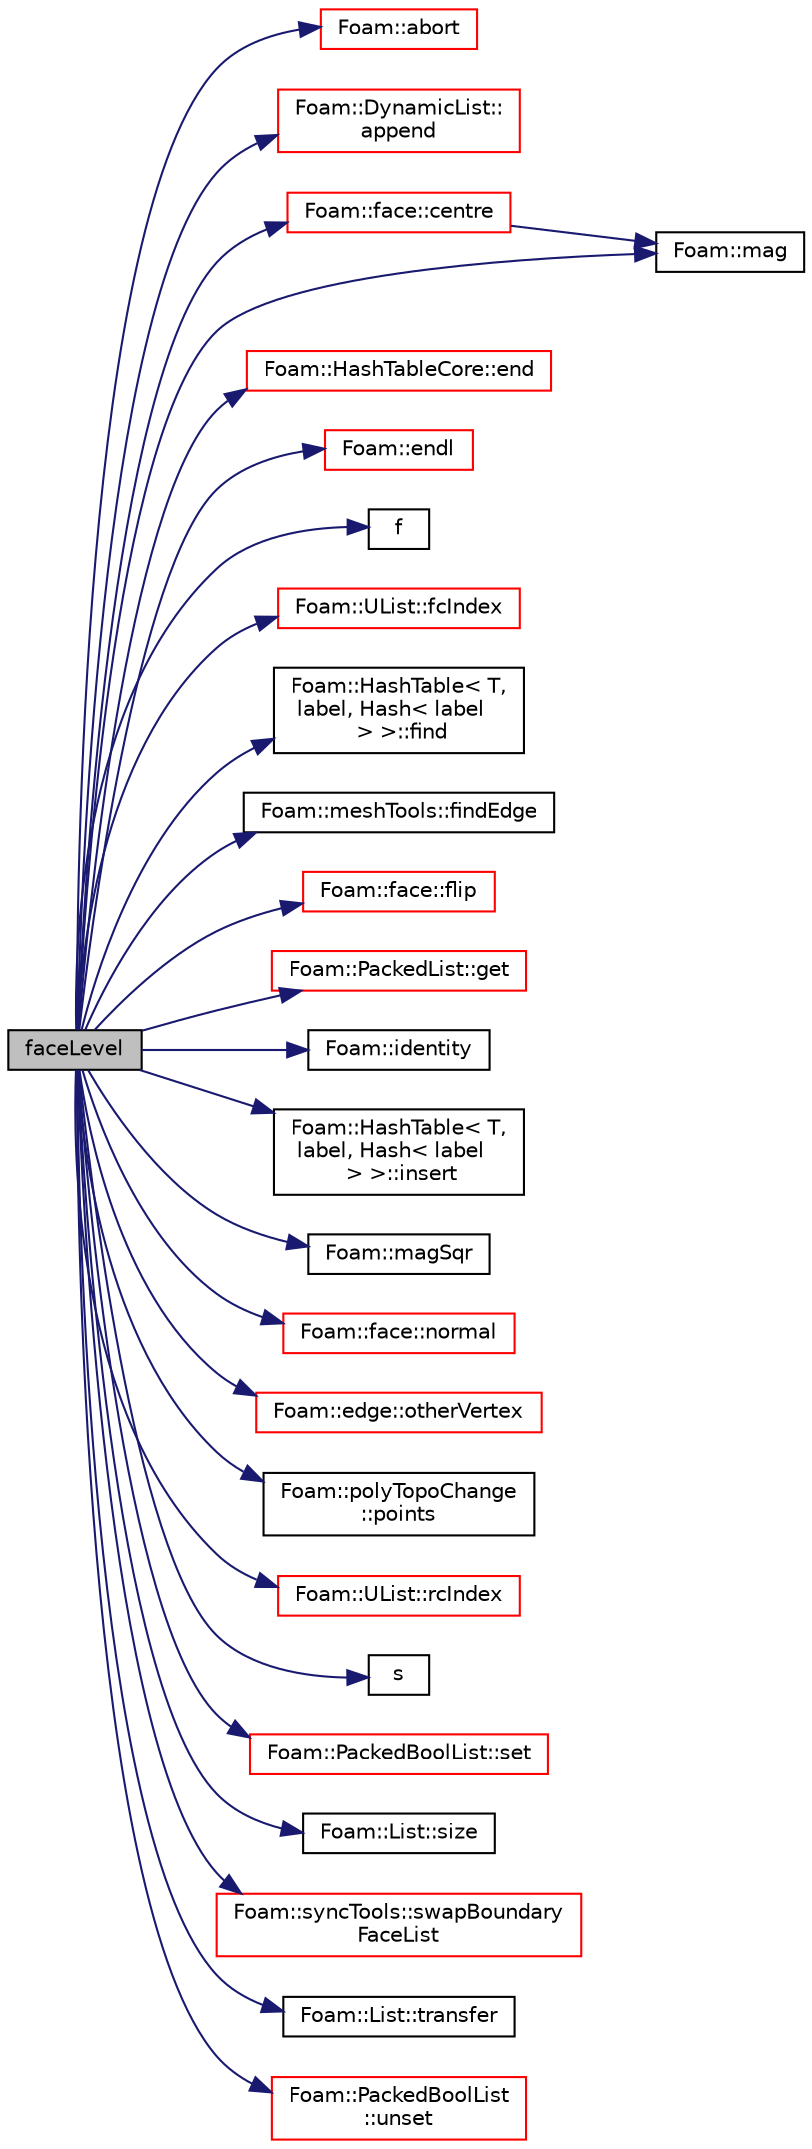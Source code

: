 digraph "faceLevel"
{
  bgcolor="transparent";
  edge [fontname="Helvetica",fontsize="10",labelfontname="Helvetica",labelfontsize="10"];
  node [fontname="Helvetica",fontsize="10",shape=record];
  rankdir="LR";
  Node1 [label="faceLevel",height=0.2,width=0.4,color="black", fillcolor="grey75", style="filled", fontcolor="black"];
  Node1 -> Node2 [color="midnightblue",fontsize="10",style="solid",fontname="Helvetica"];
  Node2 [label="Foam::abort",height=0.2,width=0.4,color="red",URL="$a10887.html#a447107a607d03e417307c203fa5fb44b"];
  Node1 -> Node3 [color="midnightblue",fontsize="10",style="solid",fontname="Helvetica"];
  Node3 [label="Foam::DynamicList::\lappend",height=0.2,width=0.4,color="red",URL="$a00608.html#a7b67b42af715604376ad63a681dee6d8",tooltip="Append an element at the end of the list. "];
  Node1 -> Node4 [color="midnightblue",fontsize="10",style="solid",fontname="Helvetica"];
  Node4 [label="Foam::face::centre",height=0.2,width=0.4,color="red",URL="$a00719.html#ae686335a8e426b97037d6845043b7151",tooltip="Centre point of face. "];
  Node4 -> Node5 [color="midnightblue",fontsize="10",style="solid",fontname="Helvetica"];
  Node5 [label="Foam::mag",height=0.2,width=0.4,color="black",URL="$a10887.html#a929da2a3fdcf3dacbbe0487d3a330dae"];
  Node1 -> Node6 [color="midnightblue",fontsize="10",style="solid",fontname="Helvetica"];
  Node6 [label="Foam::HashTableCore::end",height=0.2,width=0.4,color="red",URL="$a00995.html#a540580a296c0ff351686ceb4f27b6fe6",tooltip="iteratorEnd set to beyond the end of any HashTable "];
  Node1 -> Node7 [color="midnightblue",fontsize="10",style="solid",fontname="Helvetica"];
  Node7 [label="Foam::endl",height=0.2,width=0.4,color="red",URL="$a10887.html#a2db8fe02a0d3909e9351bb4275b23ce4",tooltip="Add newline and flush stream. "];
  Node1 -> Node8 [color="midnightblue",fontsize="10",style="solid",fontname="Helvetica"];
  Node8 [label="f",height=0.2,width=0.4,color="black",URL="$a04064.html#a888be93833ac7a23170555c69c690288"];
  Node1 -> Node9 [color="midnightblue",fontsize="10",style="solid",fontname="Helvetica"];
  Node9 [label="Foam::UList::fcIndex",height=0.2,width=0.4,color="red",URL="$a02842.html#af4d05e19e6cdc80f0c7acd5bbe250f69",tooltip="Return the forward circular index, i.e. the next index. "];
  Node1 -> Node10 [color="midnightblue",fontsize="10",style="solid",fontname="Helvetica"];
  Node10 [label="Foam::HashTable\< T,\l label, Hash\< label\l \> \>::find",height=0.2,width=0.4,color="black",URL="$a00994.html#a76b2c74ebd9f33fa9f76261b027ffc11",tooltip="Find and return an iterator set at the hashedEntry. "];
  Node1 -> Node11 [color="midnightblue",fontsize="10",style="solid",fontname="Helvetica"];
  Node11 [label="Foam::meshTools::findEdge",height=0.2,width=0.4,color="black",URL="$a10943.html#a503ac13f2a78e2ef3c8630ae73a4c0fd",tooltip="Return edge among candidates that uses the two vertices. "];
  Node1 -> Node12 [color="midnightblue",fontsize="10",style="solid",fontname="Helvetica"];
  Node12 [label="Foam::face::flip",height=0.2,width=0.4,color="red",URL="$a00719.html#a126cb0362ae2e7935520fb27343bad31",tooltip="Flip the face in-place. "];
  Node1 -> Node13 [color="midnightblue",fontsize="10",style="solid",fontname="Helvetica"];
  Node13 [label="Foam::PackedList::get",height=0.2,width=0.4,color="red",URL="$a01795.html#a1e2b0b59f39fd7a107318bf07ce5170b",tooltip="Get value at index I. "];
  Node1 -> Node14 [color="midnightblue",fontsize="10",style="solid",fontname="Helvetica"];
  Node14 [label="Foam::identity",height=0.2,width=0.4,color="black",URL="$a10887.html#a36af96cb841435845fffb4fe69208490",tooltip="Create identity map (map[i] == i) of given length. "];
  Node1 -> Node15 [color="midnightblue",fontsize="10",style="solid",fontname="Helvetica"];
  Node15 [label="Foam::HashTable\< T,\l label, Hash\< label\l \> \>::insert",height=0.2,width=0.4,color="black",URL="$a00994.html#a5eee1e0e199ad59b9cb3916cd42156e0",tooltip="Insert a new hashedEntry. "];
  Node1 -> Node5 [color="midnightblue",fontsize="10",style="solid",fontname="Helvetica"];
  Node1 -> Node16 [color="midnightblue",fontsize="10",style="solid",fontname="Helvetica"];
  Node16 [label="Foam::magSqr",height=0.2,width=0.4,color="black",URL="$a10887.html#ae6fff2c6981e6d9618aa5038e69def6e"];
  Node1 -> Node17 [color="midnightblue",fontsize="10",style="solid",fontname="Helvetica"];
  Node17 [label="Foam::face::normal",height=0.2,width=0.4,color="red",URL="$a00719.html#ae99e873366a39dc9e3180b3f15d653ab",tooltip="Vector normal; magnitude is equal to area of face. "];
  Node1 -> Node18 [color="midnightblue",fontsize="10",style="solid",fontname="Helvetica"];
  Node18 [label="Foam::edge::otherVertex",height=0.2,width=0.4,color="red",URL="$a00616.html#ab53e2468b3b9d33c35dc8be5c6867e0f",tooltip="Given one vertex, return the other. "];
  Node1 -> Node19 [color="midnightblue",fontsize="10",style="solid",fontname="Helvetica"];
  Node19 [label="Foam::polyTopoChange\l::points",height=0.2,width=0.4,color="black",URL="$a01976.html#ad15c20392296e3b10011a2a22a7baacc",tooltip="Points. Shrunk after constructing mesh (or calling of compact()) "];
  Node1 -> Node20 [color="midnightblue",fontsize="10",style="solid",fontname="Helvetica"];
  Node20 [label="Foam::UList::rcIndex",height=0.2,width=0.4,color="red",URL="$a02842.html#ac854da7255402f41e46a47fb79398a2d",tooltip="Return the reverse circular index, i.e. the previous index. "];
  Node1 -> Node21 [color="midnightblue",fontsize="10",style="solid",fontname="Helvetica"];
  Node21 [label="s",height=0.2,width=0.4,color="black",URL="$a04420.html#a6d6b99210a64ad23792eb7a3b0411c42"];
  Node1 -> Node22 [color="midnightblue",fontsize="10",style="solid",fontname="Helvetica"];
  Node22 [label="Foam::PackedBoolList::set",height=0.2,width=0.4,color="red",URL="$a01794.html#a0c010317ff4eff942a58dd385245119d",tooltip="Set specified bits. "];
  Node1 -> Node23 [color="midnightblue",fontsize="10",style="solid",fontname="Helvetica"];
  Node23 [label="Foam::List::size",height=0.2,width=0.4,color="black",URL="$a01392.html#a8a5f6fa29bd4b500caf186f60245b384",tooltip="Override size to be inconsistent with allocated storage. "];
  Node1 -> Node24 [color="midnightblue",fontsize="10",style="solid",fontname="Helvetica"];
  Node24 [label="Foam::syncTools::swapBoundary\lFaceList",height=0.2,width=0.4,color="red",URL="$a02630.html#a30e4f2ce2c2399c35f5d674bdb7c07fd",tooltip="Swap coupled boundary face values. "];
  Node1 -> Node25 [color="midnightblue",fontsize="10",style="solid",fontname="Helvetica"];
  Node25 [label="Foam::List::transfer",height=0.2,width=0.4,color="black",URL="$a01392.html#a25ad1d2084d16b234b0cf91c07e832c0",tooltip="Transfer the contents of the argument List into this list. "];
  Node1 -> Node26 [color="midnightblue",fontsize="10",style="solid",fontname="Helvetica"];
  Node26 [label="Foam::PackedBoolList\l::unset",height=0.2,width=0.4,color="red",URL="$a01794.html#afaa869912c50accc001594d281048665",tooltip="Unset specified bits. "];
}
